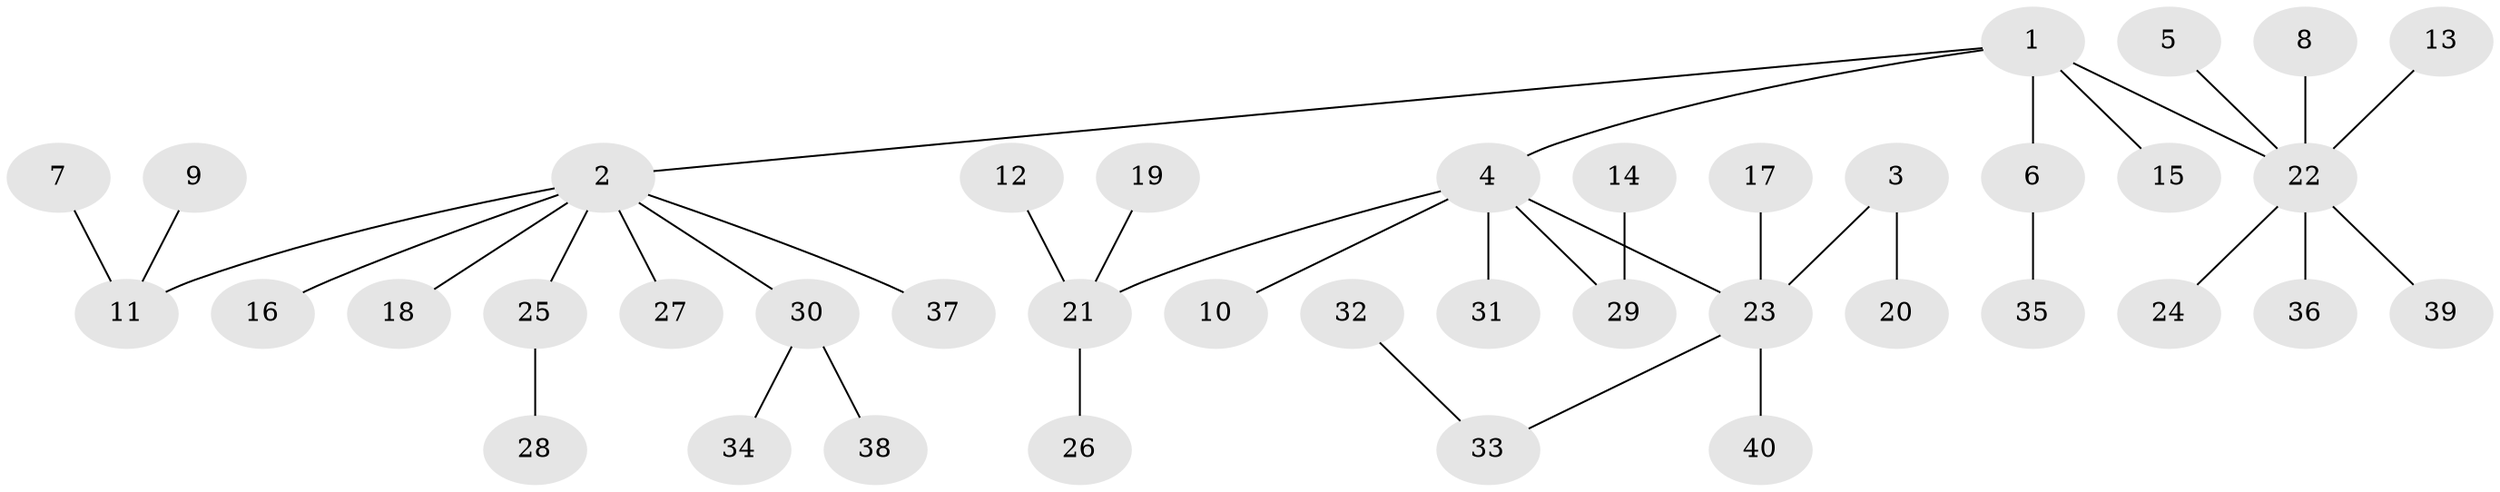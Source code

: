 // original degree distribution, {8: 0.0125, 3: 0.075, 6: 0.05, 4: 0.0375, 7: 0.0125, 1: 0.5125, 2: 0.3}
// Generated by graph-tools (version 1.1) at 2025/50/03/09/25 03:50:17]
// undirected, 40 vertices, 39 edges
graph export_dot {
graph [start="1"]
  node [color=gray90,style=filled];
  1;
  2;
  3;
  4;
  5;
  6;
  7;
  8;
  9;
  10;
  11;
  12;
  13;
  14;
  15;
  16;
  17;
  18;
  19;
  20;
  21;
  22;
  23;
  24;
  25;
  26;
  27;
  28;
  29;
  30;
  31;
  32;
  33;
  34;
  35;
  36;
  37;
  38;
  39;
  40;
  1 -- 2 [weight=1.0];
  1 -- 4 [weight=1.0];
  1 -- 6 [weight=1.0];
  1 -- 15 [weight=1.0];
  1 -- 22 [weight=1.0];
  2 -- 11 [weight=1.0];
  2 -- 16 [weight=1.0];
  2 -- 18 [weight=1.0];
  2 -- 25 [weight=1.0];
  2 -- 27 [weight=1.0];
  2 -- 30 [weight=1.0];
  2 -- 37 [weight=1.0];
  3 -- 20 [weight=1.0];
  3 -- 23 [weight=1.0];
  4 -- 10 [weight=1.0];
  4 -- 21 [weight=1.0];
  4 -- 23 [weight=1.0];
  4 -- 29 [weight=1.0];
  4 -- 31 [weight=1.0];
  5 -- 22 [weight=1.0];
  6 -- 35 [weight=1.0];
  7 -- 11 [weight=1.0];
  8 -- 22 [weight=1.0];
  9 -- 11 [weight=1.0];
  12 -- 21 [weight=1.0];
  13 -- 22 [weight=1.0];
  14 -- 29 [weight=1.0];
  17 -- 23 [weight=1.0];
  19 -- 21 [weight=1.0];
  21 -- 26 [weight=1.0];
  22 -- 24 [weight=1.0];
  22 -- 36 [weight=1.0];
  22 -- 39 [weight=1.0];
  23 -- 33 [weight=1.0];
  23 -- 40 [weight=1.0];
  25 -- 28 [weight=1.0];
  30 -- 34 [weight=1.0];
  30 -- 38 [weight=1.0];
  32 -- 33 [weight=1.0];
}

